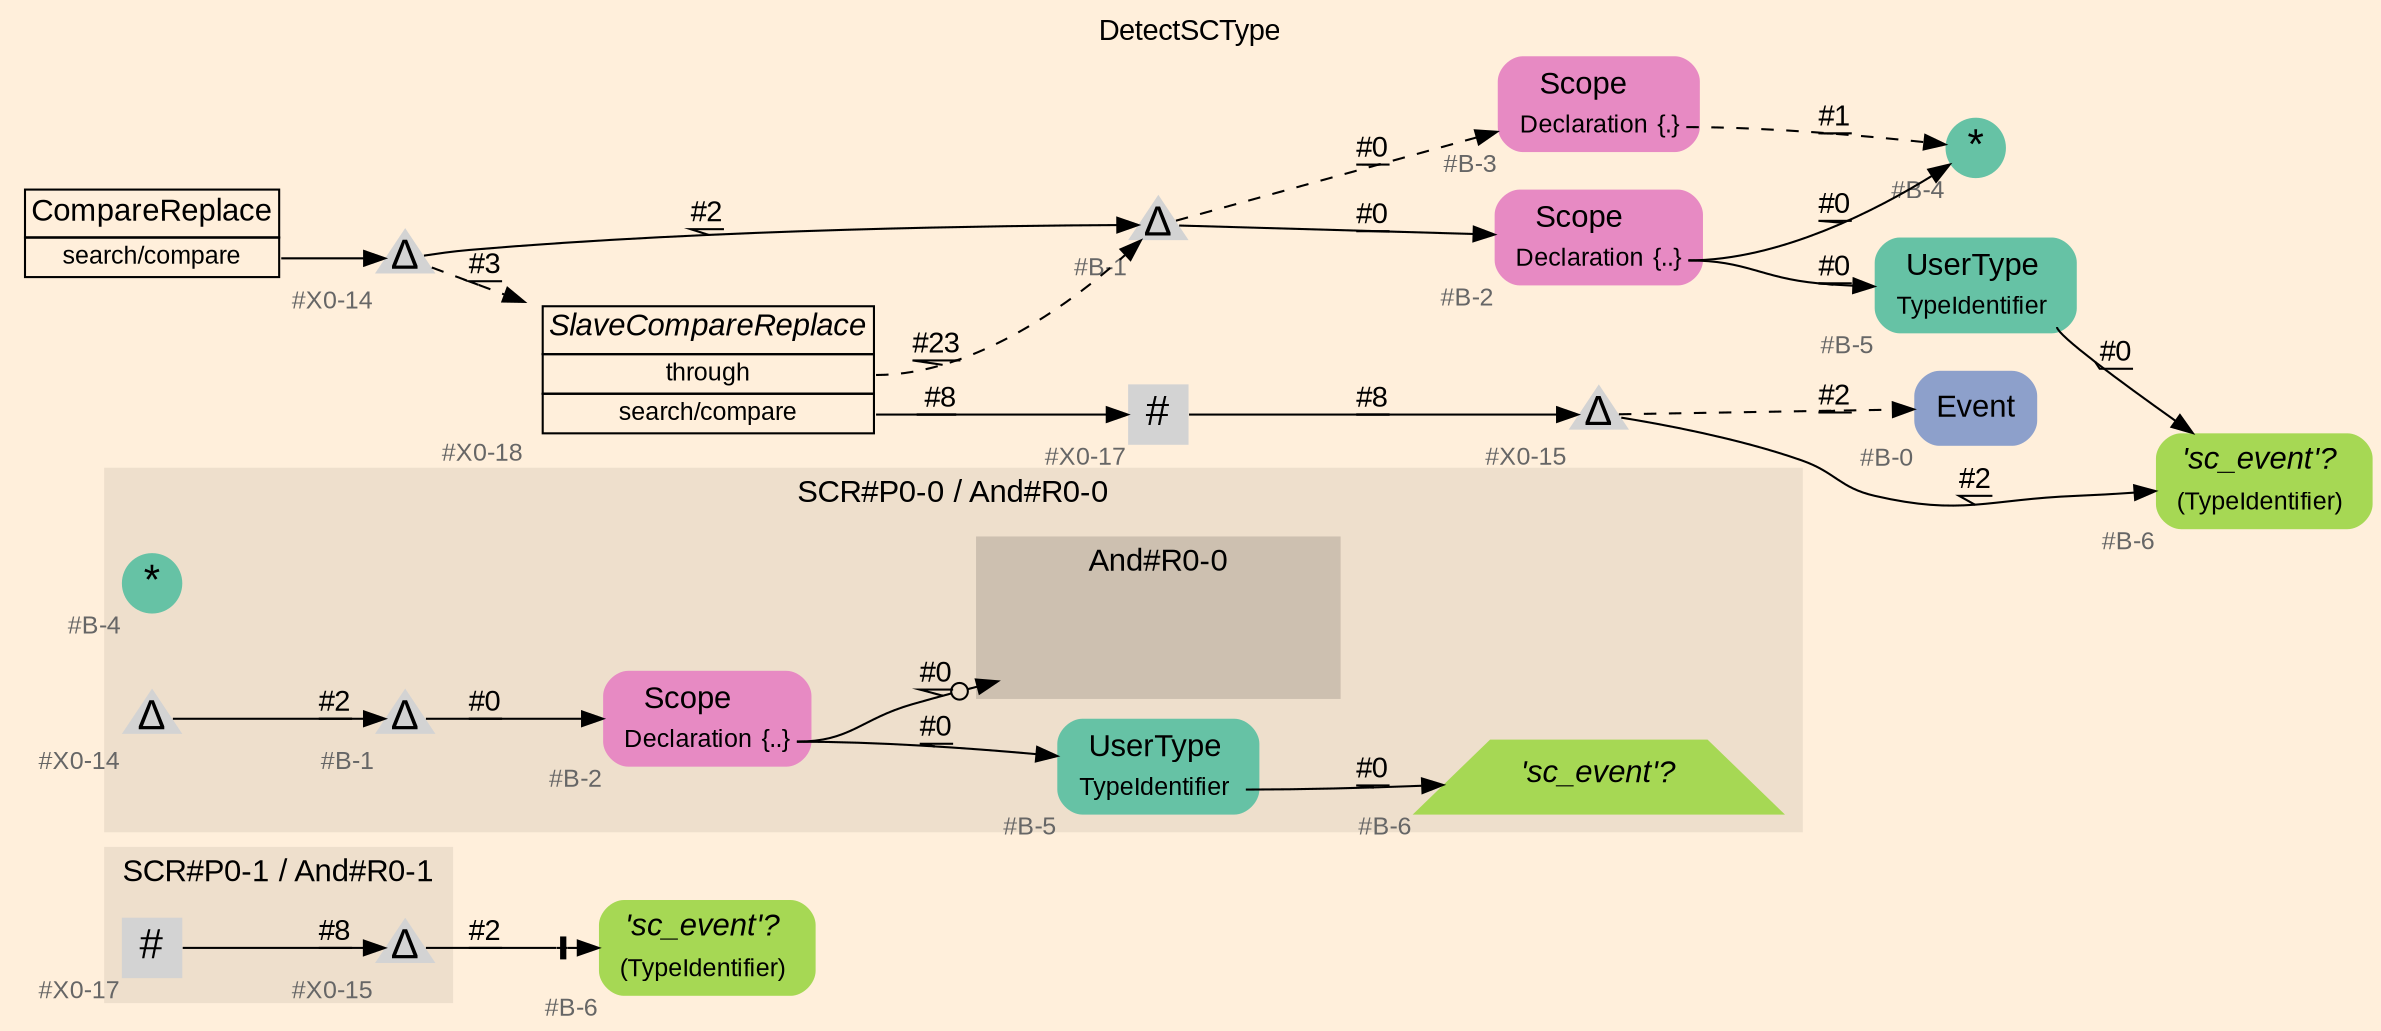 digraph "DetectSCType" {
label = "DetectSCType"
labelloc = t
graph [
    rankdir = "LR"
    ranksep = 0.3
    bgcolor = antiquewhite1
    color = black
    fontcolor = black
    fontname = "Arial"
];
node [
    fontname = "Arial"
];
edge [
    fontname = "Arial"
];

// -------------------- figure And#R0-1 --------------------
// -------- region And#R0-1 ----------
subgraph "clusterAnd#R0-1" {
    label = "SCR#P0-1 / And#R0-1"
    style = "filled"
    color = antiquewhite2
    fontsize = "15"
    // -------- block And#R0-1/#X0-17 ----------
    "And#R0-1/#X0-17" [
        xlabel = "#X0-17"
        fontsize = "12"
        fontcolor = grey40
        shape = "square"
        label = <<FONT COLOR="black" POINT-SIZE="20">#</FONT>>
        style = "filled"
        penwidth = 0.0
        fixedsize = true
        width = 0.4
        height = 0.4
    ];
    
    // -------- block And#R0-1/#X0-15 ----------
    "And#R0-1/#X0-15" [
        xlabel = "#X0-15"
        fontsize = "12"
        fontcolor = grey40
        shape = "triangle"
        label = <<FONT COLOR="black" POINT-SIZE="20">Δ</FONT>>
        style = "filled"
        penwidth = 0.0
        fixedsize = true
        width = 0.4
        height = 0.4
    ];
    
}

// -------- block And#R0-1/#B-6 ----------
"And#R0-1/#B-6" [
    fillcolor = "/set28/5"
    xlabel = "#B-6"
    fontsize = "12"
    fontcolor = grey40
    shape = "plaintext"
    label = <<TABLE BORDER="0" CELLBORDER="0" CELLSPACING="0">
     <TR><TD><FONT COLOR="black" POINT-SIZE="15"><I>'sc_event'?</I></FONT></TD></TR>
     <TR><TD><FONT COLOR="black" POINT-SIZE="12">(TypeIdentifier)</FONT></TD><TD PORT="port0"></TD></TR>
    </TABLE>>
    style = "rounded,filled"
];

"And#R0-1/#X0-17" -> "And#R0-1/#X0-15" [
    label = "#8"
    decorate = true
    color = black
    fontcolor = black
];

"And#R0-1/#X0-15" -> "And#R0-1/#B-6" [
    arrowhead="normalnonetee"
    label = "#2"
    decorate = true
    color = black
    fontcolor = black
];


// -------------------- figure And#R0-0 --------------------
// -------- region And#R0-0 ----------
subgraph "clusterAnd#R0-0" {
    label = "And#R0-0"
    style = "filled"
    color = antiquewhite2
    fontsize = "15"
    // -------- block And#R0-0/#B-4 ----------
    "And#R0-0/#B-4" [
        fillcolor = "/set28/1"
        xlabel = "#B-4"
        fontsize = "12"
        fontcolor = grey40
        shape = "circle"
        label = <<FONT COLOR="black" POINT-SIZE="20">*</FONT>>
        style = "filled"
        penwidth = 0.0
        fixedsize = true
        width = 0.4
        height = 0.4
    ];
    
}


// -------------------- figure And#R0-0 --------------------
// -------- region And#R0-0 ----------
subgraph "clusterAnd#R0-0" {
    label = "SCR#P0-0 / And#R0-0"
    style = "filled"
    color = antiquewhite2
    fontsize = "15"
    // -------- block And#R0-0/#B-5 ----------
    "And#R0-0/#B-5" [
        fillcolor = "/set28/1"
        xlabel = "#B-5"
        fontsize = "12"
        fontcolor = grey40
        shape = "plaintext"
        label = <<TABLE BORDER="0" CELLBORDER="0" CELLSPACING="0">
         <TR><TD><FONT COLOR="black" POINT-SIZE="15">UserType</FONT></TD></TR>
         <TR><TD><FONT COLOR="black" POINT-SIZE="12">TypeIdentifier</FONT></TD><TD PORT="port0"></TD></TR>
        </TABLE>>
        style = "rounded,filled"
    ];
    
    // -------- block And#R0-0/#B-6 ----------
    "And#R0-0/#B-6" [
        fillcolor = "/set28/5"
        xlabel = "#B-6"
        fontsize = "12"
        fontcolor = grey40
        shape = "trapezium"
        label = <<FONT COLOR="black" POINT-SIZE="15"><I>'sc_event'?</I></FONT>>
        style = "filled"
        penwidth = 0.0
    ];
    
    // -------- block And#R0-0/#X0-14 ----------
    "And#R0-0/#X0-14" [
        xlabel = "#X0-14"
        fontsize = "12"
        fontcolor = grey40
        shape = "triangle"
        label = <<FONT COLOR="black" POINT-SIZE="20">Δ</FONT>>
        style = "filled"
        penwidth = 0.0
        fixedsize = true
        width = 0.4
        height = 0.4
    ];
    
    // -------- block And#R0-0/#B-1 ----------
    "And#R0-0/#B-1" [
        xlabel = "#B-1"
        fontsize = "12"
        fontcolor = grey40
        shape = "triangle"
        label = <<FONT COLOR="black" POINT-SIZE="20">Δ</FONT>>
        style = "filled"
        penwidth = 0.0
        fixedsize = true
        width = 0.4
        height = 0.4
    ];
    
    // -------- block And#R0-0/#B-2 ----------
    "And#R0-0/#B-2" [
        fillcolor = "/set28/4"
        xlabel = "#B-2"
        fontsize = "12"
        fontcolor = grey40
        shape = "plaintext"
        label = <<TABLE BORDER="0" CELLBORDER="0" CELLSPACING="0">
         <TR><TD><FONT COLOR="black" POINT-SIZE="15">Scope</FONT></TD></TR>
         <TR><TD><FONT COLOR="black" POINT-SIZE="12">Declaration</FONT></TD><TD PORT="port0"><FONT COLOR="black" POINT-SIZE="12">{..}</FONT></TD></TR>
        </TABLE>>
        style = "rounded,filled"
    ];
    
    // -------- region And#R0-0/And#R0-0 ----------
    subgraph "clusterAnd#R0-0/And#R0-0" {
        label = "And#R0-0"
        style = "filled"
        color = antiquewhite3
        fontsize = "15"
        // -------- block And#R0-0/And#R0-0/#B-4 ----------
        "And#R0-0/And#R0-0/#B-4" [
            fillcolor = "/set28/1"
            xlabel = "#B-4"
            fontsize = "12"
            fontcolor = grey40
            shape = "none"
            style = "invisible"
        ];
        
    }
    
}

"And#R0-0/#B-5":port0 -> "And#R0-0/#B-6" [
    label = "#0"
    decorate = true
    color = black
    fontcolor = black
];

"And#R0-0/#X0-14" -> "And#R0-0/#B-1" [
    label = "#2"
    decorate = true
    color = black
    fontcolor = black
];

"And#R0-0/#B-1" -> "And#R0-0/#B-2" [
    label = "#0"
    decorate = true
    color = black
    fontcolor = black
];

"And#R0-0/#B-2":port0 -> "And#R0-0/And#R0-0/#B-4" [
    arrowhead="normalnoneodot"
    label = "#0"
    decorate = true
    color = black
    fontcolor = black
];

"And#R0-0/#B-2":port0 -> "And#R0-0/#B-5" [
    label = "#0"
    decorate = true
    color = black
    fontcolor = black
];


// -------------------- transformation figure --------------------
// -------- block CR#X0-16 ----------
"CR#X0-16" [
    fillcolor = antiquewhite1
    fontsize = "12"
    fontcolor = grey40
    shape = "plaintext"
    label = <<TABLE BORDER="0" CELLBORDER="1" CELLSPACING="0">
     <TR><TD><FONT COLOR="black" POINT-SIZE="15">CompareReplace</FONT></TD></TR>
     <TR><TD PORT="port0"><FONT COLOR="black" POINT-SIZE="12">search/compare</FONT></TD></TR>
    </TABLE>>
    style = "filled"
    color = black
];

// -------- block #X0-14 ----------
"#X0-14" [
    xlabel = "#X0-14"
    fontsize = "12"
    fontcolor = grey40
    shape = "triangle"
    label = <<FONT COLOR="black" POINT-SIZE="20">Δ</FONT>>
    style = "filled"
    penwidth = 0.0
    fixedsize = true
    width = 0.4
    height = 0.4
];

// -------- block #B-1 ----------
"#B-1" [
    xlabel = "#B-1"
    fontsize = "12"
    fontcolor = grey40
    shape = "triangle"
    label = <<FONT COLOR="black" POINT-SIZE="20">Δ</FONT>>
    style = "filled"
    penwidth = 0.0
    fixedsize = true
    width = 0.4
    height = 0.4
];

// -------- block #B-2 ----------
"#B-2" [
    fillcolor = "/set28/4"
    xlabel = "#B-2"
    fontsize = "12"
    fontcolor = grey40
    shape = "plaintext"
    label = <<TABLE BORDER="0" CELLBORDER="0" CELLSPACING="0">
     <TR><TD><FONT COLOR="black" POINT-SIZE="15">Scope</FONT></TD></TR>
     <TR><TD><FONT COLOR="black" POINT-SIZE="12">Declaration</FONT></TD><TD PORT="port0"><FONT COLOR="black" POINT-SIZE="12">{..}</FONT></TD></TR>
    </TABLE>>
    style = "rounded,filled"
];

// -------- block #B-4 ----------
"#B-4" [
    fillcolor = "/set28/1"
    xlabel = "#B-4"
    fontsize = "12"
    fontcolor = grey40
    shape = "circle"
    label = <<FONT COLOR="black" POINT-SIZE="20">*</FONT>>
    style = "filled"
    penwidth = 0.0
    fixedsize = true
    width = 0.4
    height = 0.4
];

// -------- block #B-5 ----------
"#B-5" [
    fillcolor = "/set28/1"
    xlabel = "#B-5"
    fontsize = "12"
    fontcolor = grey40
    shape = "plaintext"
    label = <<TABLE BORDER="0" CELLBORDER="0" CELLSPACING="0">
     <TR><TD><FONT COLOR="black" POINT-SIZE="15">UserType</FONT></TD></TR>
     <TR><TD><FONT COLOR="black" POINT-SIZE="12">TypeIdentifier</FONT></TD><TD PORT="port0"></TD></TR>
    </TABLE>>
    style = "rounded,filled"
];

// -------- block #B-6 ----------
"#B-6" [
    fillcolor = "/set28/5"
    xlabel = "#B-6"
    fontsize = "12"
    fontcolor = grey40
    shape = "plaintext"
    label = <<TABLE BORDER="0" CELLBORDER="0" CELLSPACING="0">
     <TR><TD><FONT COLOR="black" POINT-SIZE="15"><I>'sc_event'?</I></FONT></TD></TR>
     <TR><TD><FONT COLOR="black" POINT-SIZE="12">(TypeIdentifier)</FONT></TD><TD PORT="port0"></TD></TR>
    </TABLE>>
    style = "rounded,filled"
];

// -------- block #B-3 ----------
"#B-3" [
    fillcolor = "/set28/4"
    xlabel = "#B-3"
    fontsize = "12"
    fontcolor = grey40
    shape = "plaintext"
    label = <<TABLE BORDER="0" CELLBORDER="0" CELLSPACING="0">
     <TR><TD><FONT COLOR="black" POINT-SIZE="15">Scope</FONT></TD></TR>
     <TR><TD><FONT COLOR="black" POINT-SIZE="12">Declaration</FONT></TD><TD PORT="port0"><FONT COLOR="black" POINT-SIZE="12">{.}</FONT></TD></TR>
    </TABLE>>
    style = "rounded,filled"
];

// -------- block #X0-18 ----------
"#X0-18" [
    fillcolor = antiquewhite1
    xlabel = "#X0-18"
    fontsize = "12"
    fontcolor = grey40
    shape = "plaintext"
    label = <<TABLE BORDER="0" CELLBORDER="1" CELLSPACING="0">
     <TR><TD><FONT COLOR="black" POINT-SIZE="15"><I>SlaveCompareReplace</I></FONT></TD></TR>
     <TR><TD PORT="port0"><FONT COLOR="black" POINT-SIZE="12">through</FONT></TD></TR>
     <TR><TD PORT="port1"><FONT COLOR="black" POINT-SIZE="12">search/compare</FONT></TD></TR>
    </TABLE>>
    style = "filled"
    color = black
];

// -------- block #X0-17 ----------
"#X0-17" [
    xlabel = "#X0-17"
    fontsize = "12"
    fontcolor = grey40
    shape = "square"
    label = <<FONT COLOR="black" POINT-SIZE="20">#</FONT>>
    style = "filled"
    penwidth = 0.0
    fixedsize = true
    width = 0.4
    height = 0.4
];

// -------- block #X0-15 ----------
"#X0-15" [
    xlabel = "#X0-15"
    fontsize = "12"
    fontcolor = grey40
    shape = "triangle"
    label = <<FONT COLOR="black" POINT-SIZE="20">Δ</FONT>>
    style = "filled"
    penwidth = 0.0
    fixedsize = true
    width = 0.4
    height = 0.4
];

// -------- block #B-0 ----------
"#B-0" [
    fillcolor = "/set28/3"
    xlabel = "#B-0"
    fontsize = "12"
    fontcolor = grey40
    shape = "plaintext"
    label = <<TABLE BORDER="0" CELLBORDER="0" CELLSPACING="0">
     <TR><TD><FONT COLOR="black" POINT-SIZE="15">Event</FONT></TD></TR>
    </TABLE>>
    style = "rounded,filled"
];

"CR#X0-16":port0 -> "#X0-14" [
    label = ""
    decorate = true
    color = black
    fontcolor = black
];

"#X0-14" -> "#B-1" [
    label = "#2"
    decorate = true
    color = black
    fontcolor = black
];

"#X0-14" -> "#X0-18" [
    style="dashed"
    label = "#3"
    decorate = true
    color = black
    fontcolor = black
];

"#B-1" -> "#B-2" [
    label = "#0"
    decorate = true
    color = black
    fontcolor = black
];

"#B-1" -> "#B-3" [
    style="dashed"
    label = "#0"
    decorate = true
    color = black
    fontcolor = black
];

"#B-2":port0 -> "#B-4" [
    label = "#0"
    decorate = true
    color = black
    fontcolor = black
];

"#B-2":port0 -> "#B-5" [
    label = "#0"
    decorate = true
    color = black
    fontcolor = black
];

"#B-5":port0 -> "#B-6" [
    label = "#0"
    decorate = true
    color = black
    fontcolor = black
];

"#B-3":port0 -> "#B-4" [
    style="dashed"
    label = "#1"
    decorate = true
    color = black
    fontcolor = black
];

"#X0-18":port0 -> "#B-1" [
    style="dashed"
    label = "#23"
    decorate = true
    color = black
    fontcolor = black
];

"#X0-18":port1 -> "#X0-17" [
    label = " #8"
    decorate = true
    color = black
    fontcolor = black
];

"#X0-17" -> "#X0-15" [
    label = "#8"
    decorate = true
    color = black
    fontcolor = black
];

"#X0-15" -> "#B-6" [
    label = "#2"
    decorate = true
    color = black
    fontcolor = black
];

"#X0-15" -> "#B-0" [
    style="dashed"
    label = "#2"
    decorate = true
    color = black
    fontcolor = black
];


}
